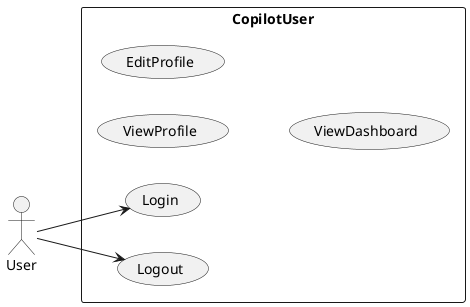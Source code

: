 @startuml

left to right direction
skinparam packageStyle rect
actor User

rectangle "CopilotUser" {
    usecase (Login) as UC1
    usecase (Logout) as UC2
    usecase (ViewProfile) as UC3
    usecase (EditProfile) as UC4
    usecase (ViewDashboard) as UC5


    User --> UC1
    User --> UC2


}

@enduml